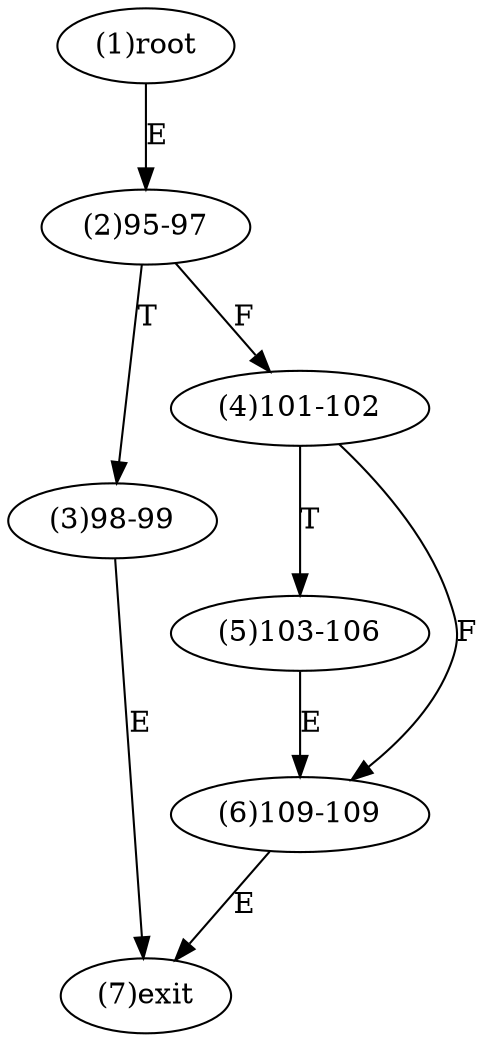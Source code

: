 digraph "" { 
1[ label="(1)root"];
2[ label="(2)95-97"];
3[ label="(3)98-99"];
4[ label="(4)101-102"];
5[ label="(5)103-106"];
6[ label="(6)109-109"];
7[ label="(7)exit"];
1->2[ label="E"];
2->4[ label="F"];
2->3[ label="T"];
3->7[ label="E"];
4->6[ label="F"];
4->5[ label="T"];
5->6[ label="E"];
6->7[ label="E"];
}